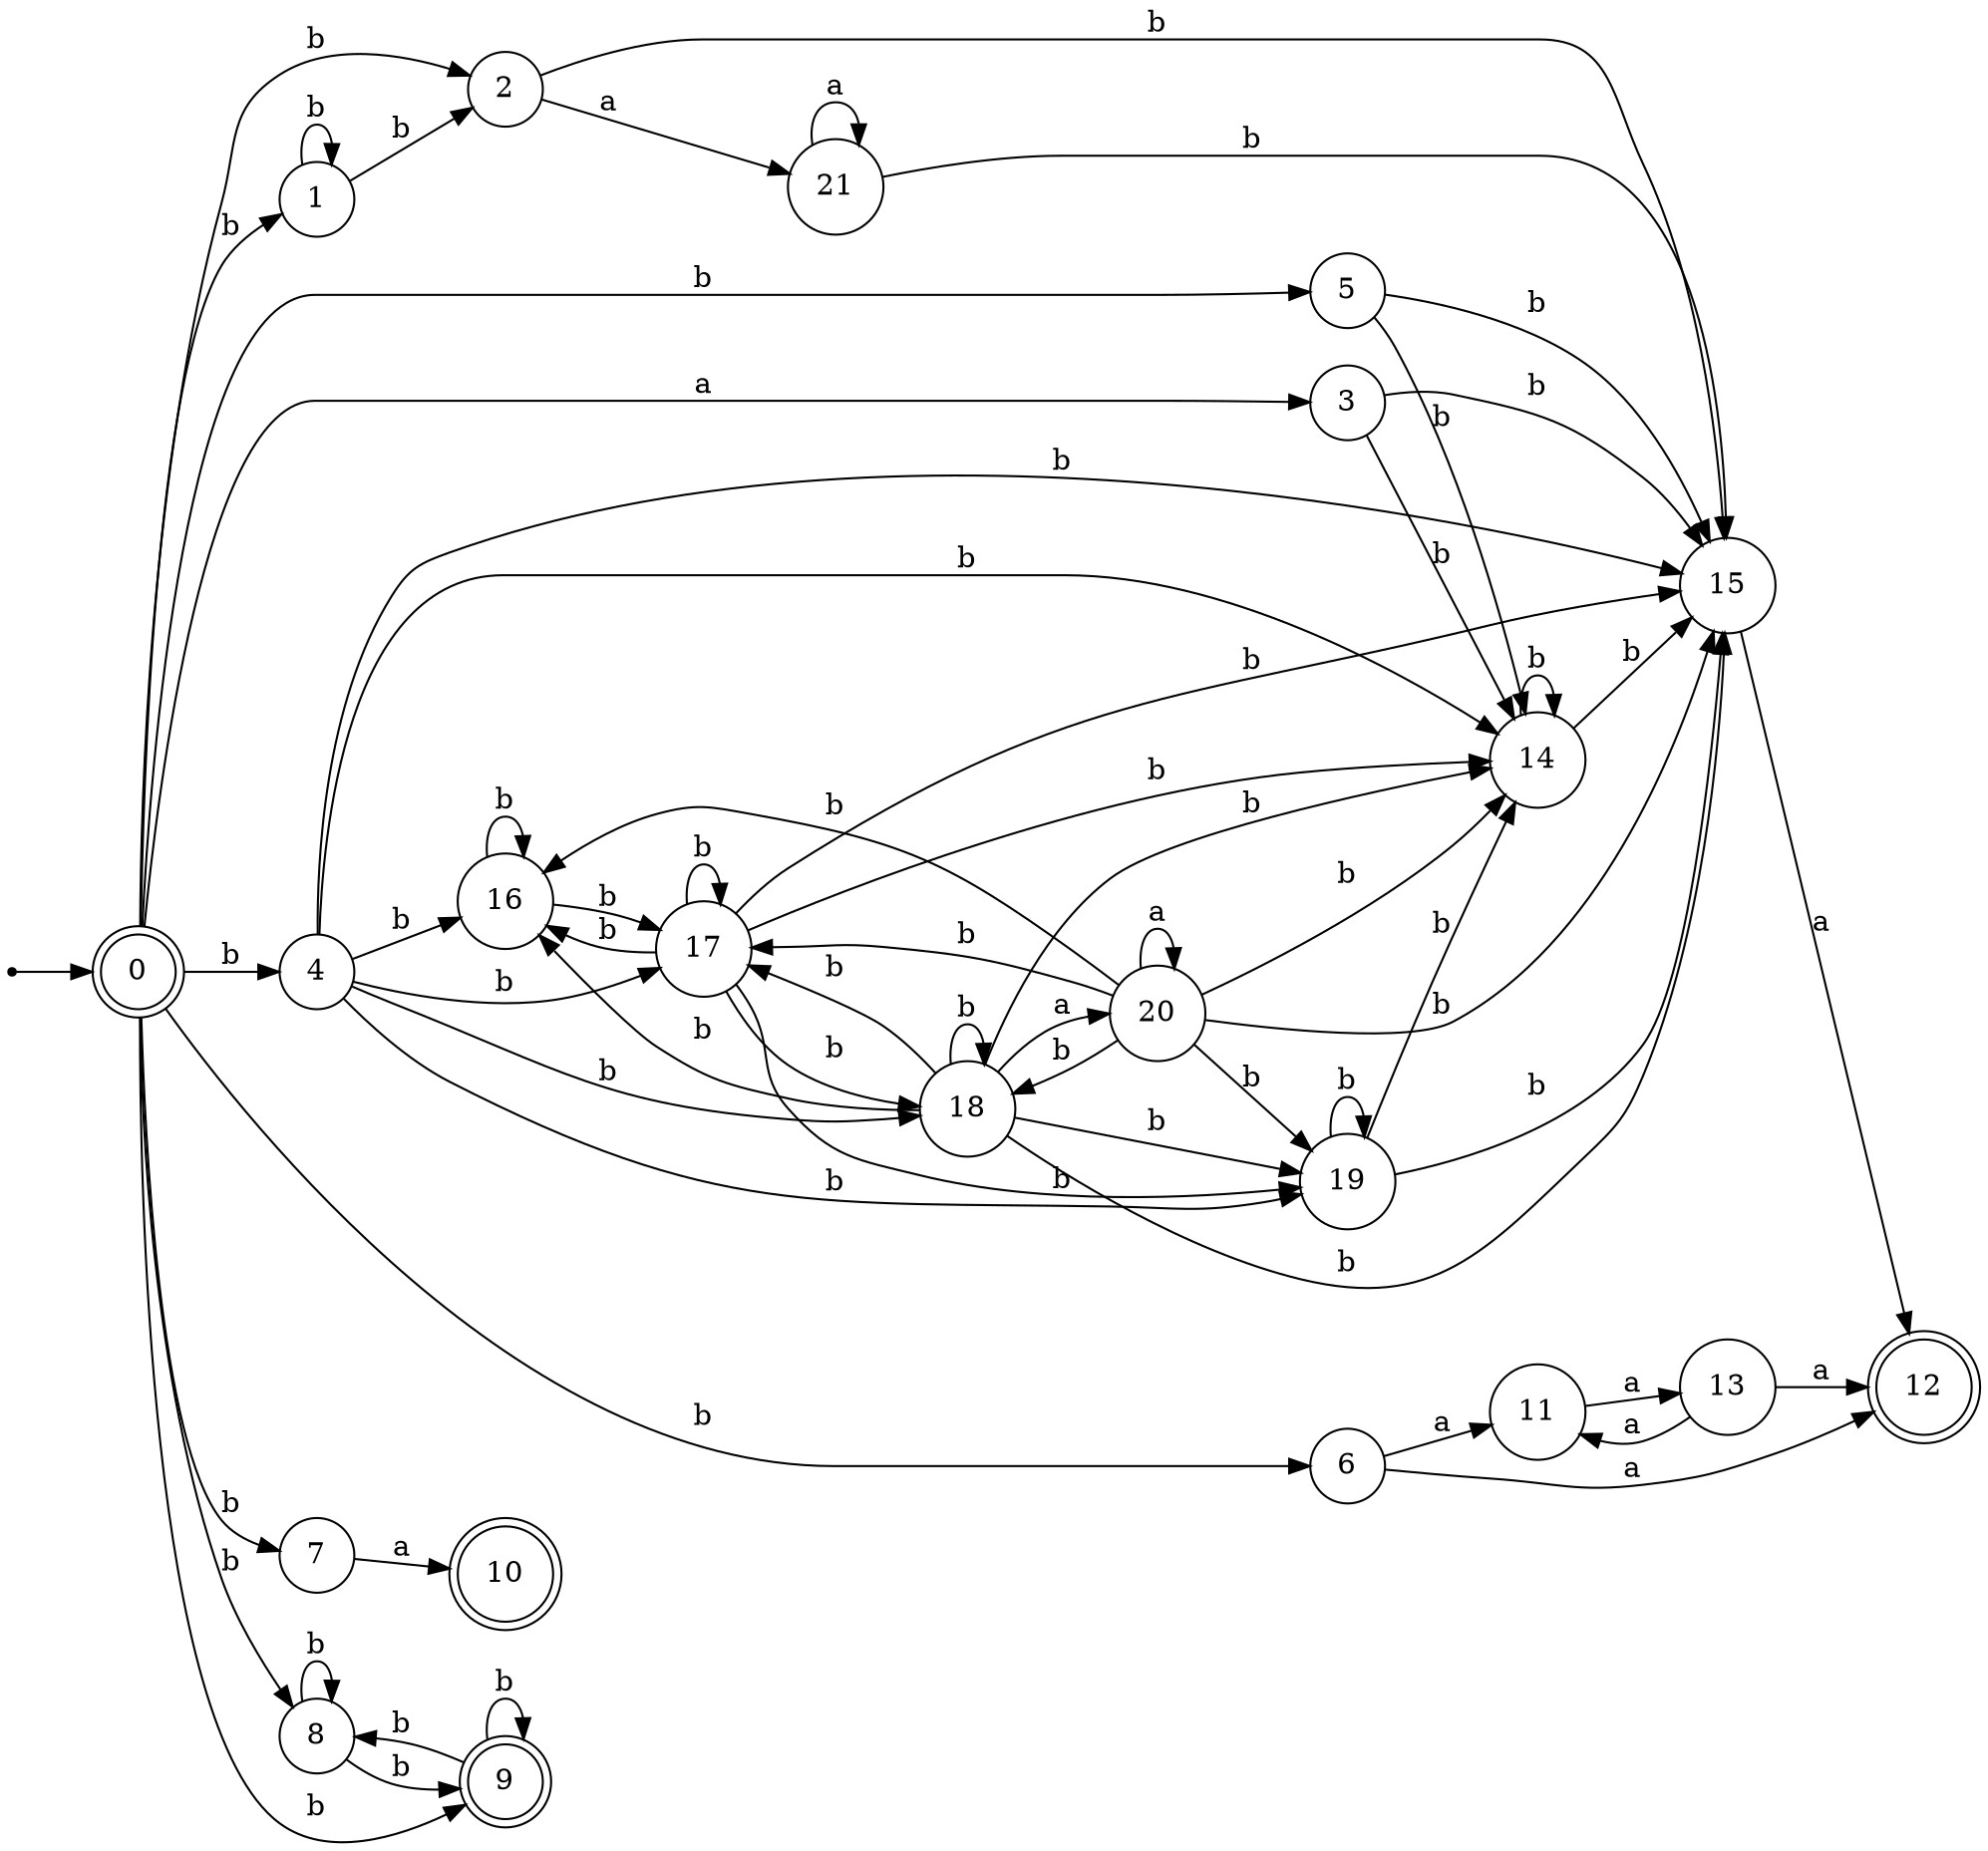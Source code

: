 digraph finite_state_machine {
rankdir=LR;
size="20,20";
node [shape = point]; "dummy0"
node [shape = doublecircle]; "0";"dummy0" -> "0";
node [shape = circle]; "1";
node [shape = circle]; "2";
node [shape = circle]; "3";
node [shape = circle]; "4";
node [shape = circle]; "5";
node [shape = circle]; "6";
node [shape = circle]; "7";
node [shape = circle]; "8";
node [shape = doublecircle]; "9";node [shape = doublecircle]; "10";node [shape = circle]; "11";
node [shape = doublecircle]; "12";node [shape = circle]; "13";
node [shape = circle]; "14";
node [shape = circle]; "15";
node [shape = circle]; "16";
node [shape = circle]; "17";
node [shape = circle]; "18";
node [shape = circle]; "19";
node [shape = circle]; "20";
node [shape = circle]; "21";
"0" -> "1" [label = "b"];
 "0" -> "2" [label = "b"];
 "0" -> "4" [label = "b"];
 "0" -> "5" [label = "b"];
 "0" -> "6" [label = "b"];
 "0" -> "7" [label = "b"];
 "0" -> "8" [label = "b"];
 "0" -> "9" [label = "b"];
 "0" -> "3" [label = "a"];
 "9" -> "8" [label = "b"];
 "9" -> "9" [label = "b"];
 "8" -> "8" [label = "b"];
 "8" -> "9" [label = "b"];
 "7" -> "10" [label = "a"];
 "6" -> "11" [label = "a"];
 "6" -> "12" [label = "a"];
 "11" -> "13" [label = "a"];
 "13" -> "11" [label = "a"];
 "13" -> "12" [label = "a"];
 "5" -> "14" [label = "b"];
 "5" -> "15" [label = "b"];
 "15" -> "12" [label = "a"];
 "14" -> "14" [label = "b"];
 "14" -> "15" [label = "b"];
 "4" -> "16" [label = "b"];
 "4" -> "17" [label = "b"];
 "4" -> "18" [label = "b"];
 "4" -> "19" [label = "b"];
 "4" -> "14" [label = "b"];
 "4" -> "15" [label = "b"];
 "19" -> "19" [label = "b"];
 "19" -> "14" [label = "b"];
 "19" -> "15" [label = "b"];
 "18" -> "16" [label = "b"];
 "18" -> "17" [label = "b"];
 "18" -> "18" [label = "b"];
 "18" -> "19" [label = "b"];
 "18" -> "14" [label = "b"];
 "18" -> "15" [label = "b"];
 "18" -> "20" [label = "a"];
 "20" -> "20" [label = "a"];
 "20" -> "16" [label = "b"];
 "20" -> "17" [label = "b"];
 "20" -> "18" [label = "b"];
 "20" -> "19" [label = "b"];
 "20" -> "14" [label = "b"];
 "20" -> "15" [label = "b"];
 "17" -> "16" [label = "b"];
 "17" -> "17" [label = "b"];
 "17" -> "18" [label = "b"];
 "17" -> "19" [label = "b"];
 "17" -> "14" [label = "b"];
 "17" -> "15" [label = "b"];
 "16" -> "16" [label = "b"];
 "16" -> "17" [label = "b"];
 "3" -> "14" [label = "b"];
 "3" -> "15" [label = "b"];
 "2" -> "21" [label = "a"];
 "2" -> "15" [label = "b"];
 "21" -> "21" [label = "a"];
 "21" -> "15" [label = "b"];
 "1" -> "1" [label = "b"];
 "1" -> "2" [label = "b"];
 }
